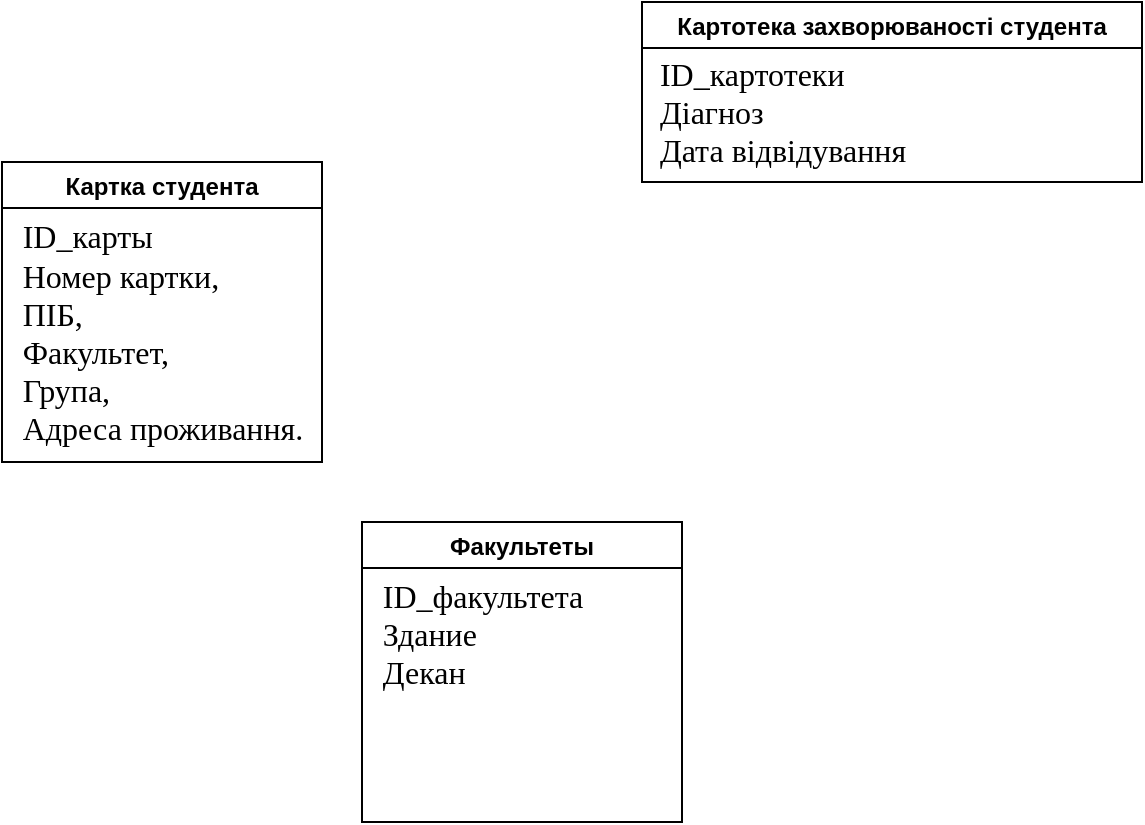 <mxfile version="13.8.8" type="github">
  <diagram id="fCOkuTRe_GGLlMdsSD-H" name="Page-1">
    <mxGraphModel dx="1038" dy="580" grid="1" gridSize="10" guides="1" tooltips="1" connect="1" arrows="1" fold="1" page="1" pageScale="1" pageWidth="827" pageHeight="1169" math="0" shadow="0">
      <root>
        <mxCell id="0" />
        <mxCell id="1" parent="0" />
        <mxCell id="d3LIjjaVtFVnTmHK92Z4-6" value="Картка студента" style="swimlane;sketch=0;startSize=23;" parent="1" vertex="1">
          <mxGeometry x="110" y="190" width="160" height="150" as="geometry" />
        </mxCell>
        <mxCell id="d3LIjjaVtFVnTmHK92Z4-7" value="&lt;div style=&quot;text-align: left&quot;&gt;&lt;font face=&quot;times new roman&quot;&gt;&lt;span style=&quot;font-size: 16px&quot;&gt;ID_карты&lt;/span&gt;&lt;/font&gt;&lt;/div&gt;&lt;div style=&quot;text-align: left&quot;&gt;&lt;span style=&quot;background-color: transparent ; font-family: &amp;#34;times new roman&amp;#34; ; font-size: 12pt ; text-indent: 35.45pt&quot;&gt;Номер картки,&amp;nbsp;&lt;/span&gt;&lt;/div&gt;&lt;div style=&quot;text-align: left&quot;&gt;&lt;span style=&quot;background-color: transparent ; font-size: 12pt ; text-indent: 35.45pt ; font-family: &amp;#34;times new roman&amp;#34;&quot;&gt;ПІБ,&amp;nbsp;&lt;/span&gt;&lt;/div&gt;&lt;div style=&quot;text-align: left&quot;&gt;&lt;span style=&quot;background-color: transparent ; font-size: 12pt ; text-indent: 35.45pt ; font-family: &amp;#34;times new roman&amp;#34;&quot;&gt;Факультет,&amp;nbsp;&lt;/span&gt;&lt;/div&gt;&lt;div style=&quot;text-align: left&quot;&gt;&lt;span style=&quot;background-color: transparent ; font-size: 12pt ; text-indent: 35.45pt ; font-family: &amp;#34;times new roman&amp;#34;&quot;&gt;Група,&amp;nbsp;&lt;/span&gt;&lt;/div&gt;&lt;div style=&quot;text-align: left&quot;&gt;&lt;span style=&quot;background-color: transparent ; font-size: 12pt ; text-indent: 35.45pt ; font-family: &amp;#34;times new roman&amp;#34;&quot;&gt;Адреса проживання.&lt;/span&gt;&lt;/div&gt;&lt;div style=&quot;text-align: left&quot;&gt;&lt;span style=&quot;background-color: transparent ; font-size: 12pt ; text-indent: 35.45pt ; font-family: &amp;#34;times new roman&amp;#34;&quot;&gt;&lt;br&gt;&lt;/span&gt;&lt;/div&gt;" style="text;html=1;align=center;verticalAlign=middle;resizable=0;points=[];autosize=1;" parent="d3LIjjaVtFVnTmHK92Z4-6" vertex="1">
          <mxGeometry y="40" width="160" height="110" as="geometry" />
        </mxCell>
        <mxCell id="d3LIjjaVtFVnTmHK92Z4-8" value="Картотека захворюваності студента" style="swimlane;sketch=0;startSize=23;" parent="1" vertex="1">
          <mxGeometry x="430" y="110" width="250" height="90" as="geometry" />
        </mxCell>
        <mxCell id="d3LIjjaVtFVnTmHK92Z4-9" value="&lt;div style=&quot;text-align: left&quot;&gt;&lt;span style=&quot;font-family: &amp;#34;times new roman&amp;#34; ; font-size: 16px&quot;&gt;ID_картотеки&lt;/span&gt;&lt;span style=&quot;background-color: transparent ; font-family: &amp;#34;times new roman&amp;#34; ; font-size: 12pt ; text-indent: 35.45pt&quot;&gt;&lt;br&gt;Діагноз&lt;br&gt;Дата відвідування&lt;/span&gt;&lt;br&gt;&lt;/div&gt;" style="text;html=1;align=center;verticalAlign=middle;resizable=0;points=[];autosize=1;" parent="d3LIjjaVtFVnTmHK92Z4-8" vertex="1">
          <mxGeometry y="30" width="140" height="50" as="geometry" />
        </mxCell>
        <mxCell id="d3LIjjaVtFVnTmHK92Z4-10" value="Факультеты" style="swimlane;sketch=0;startSize=23;" parent="1" vertex="1">
          <mxGeometry x="290" y="370" width="160" height="150" as="geometry" />
        </mxCell>
        <mxCell id="d3LIjjaVtFVnTmHK92Z4-11" value="&lt;div style=&quot;text-align: left&quot;&gt;&lt;font face=&quot;times new roman&quot;&gt;&lt;span style=&quot;font-size: 16px&quot;&gt;ID_факультета&lt;/span&gt;&lt;/font&gt;&lt;/div&gt;&lt;div style=&quot;text-align: left&quot;&gt;&lt;font face=&quot;times new roman&quot;&gt;&lt;span style=&quot;font-size: 16px&quot;&gt;Здание&lt;/span&gt;&lt;/font&gt;&lt;/div&gt;&lt;div style=&quot;text-align: left&quot;&gt;&lt;font face=&quot;times new roman&quot;&gt;&lt;span style=&quot;font-size: 16px&quot;&gt;Декан&lt;/span&gt;&lt;/font&gt;&lt;/div&gt;&lt;div style=&quot;text-align: left&quot;&gt;&lt;font face=&quot;times new roman&quot;&gt;&lt;span style=&quot;font-size: 16px&quot;&gt;&lt;br&gt;&lt;/span&gt;&lt;/font&gt;&lt;/div&gt;&lt;div style=&quot;text-align: left&quot;&gt;&lt;span style=&quot;background-color: transparent ; font-size: 12pt ; text-indent: 35.45pt ; font-family: &amp;#34;times new roman&amp;#34;&quot;&gt;&lt;br&gt;&lt;/span&gt;&lt;/div&gt;" style="text;html=1;align=center;verticalAlign=middle;resizable=0;points=[];autosize=1;" parent="d3LIjjaVtFVnTmHK92Z4-10" vertex="1">
          <mxGeometry y="35" width="120" height="80" as="geometry" />
        </mxCell>
      </root>
    </mxGraphModel>
  </diagram>
</mxfile>
